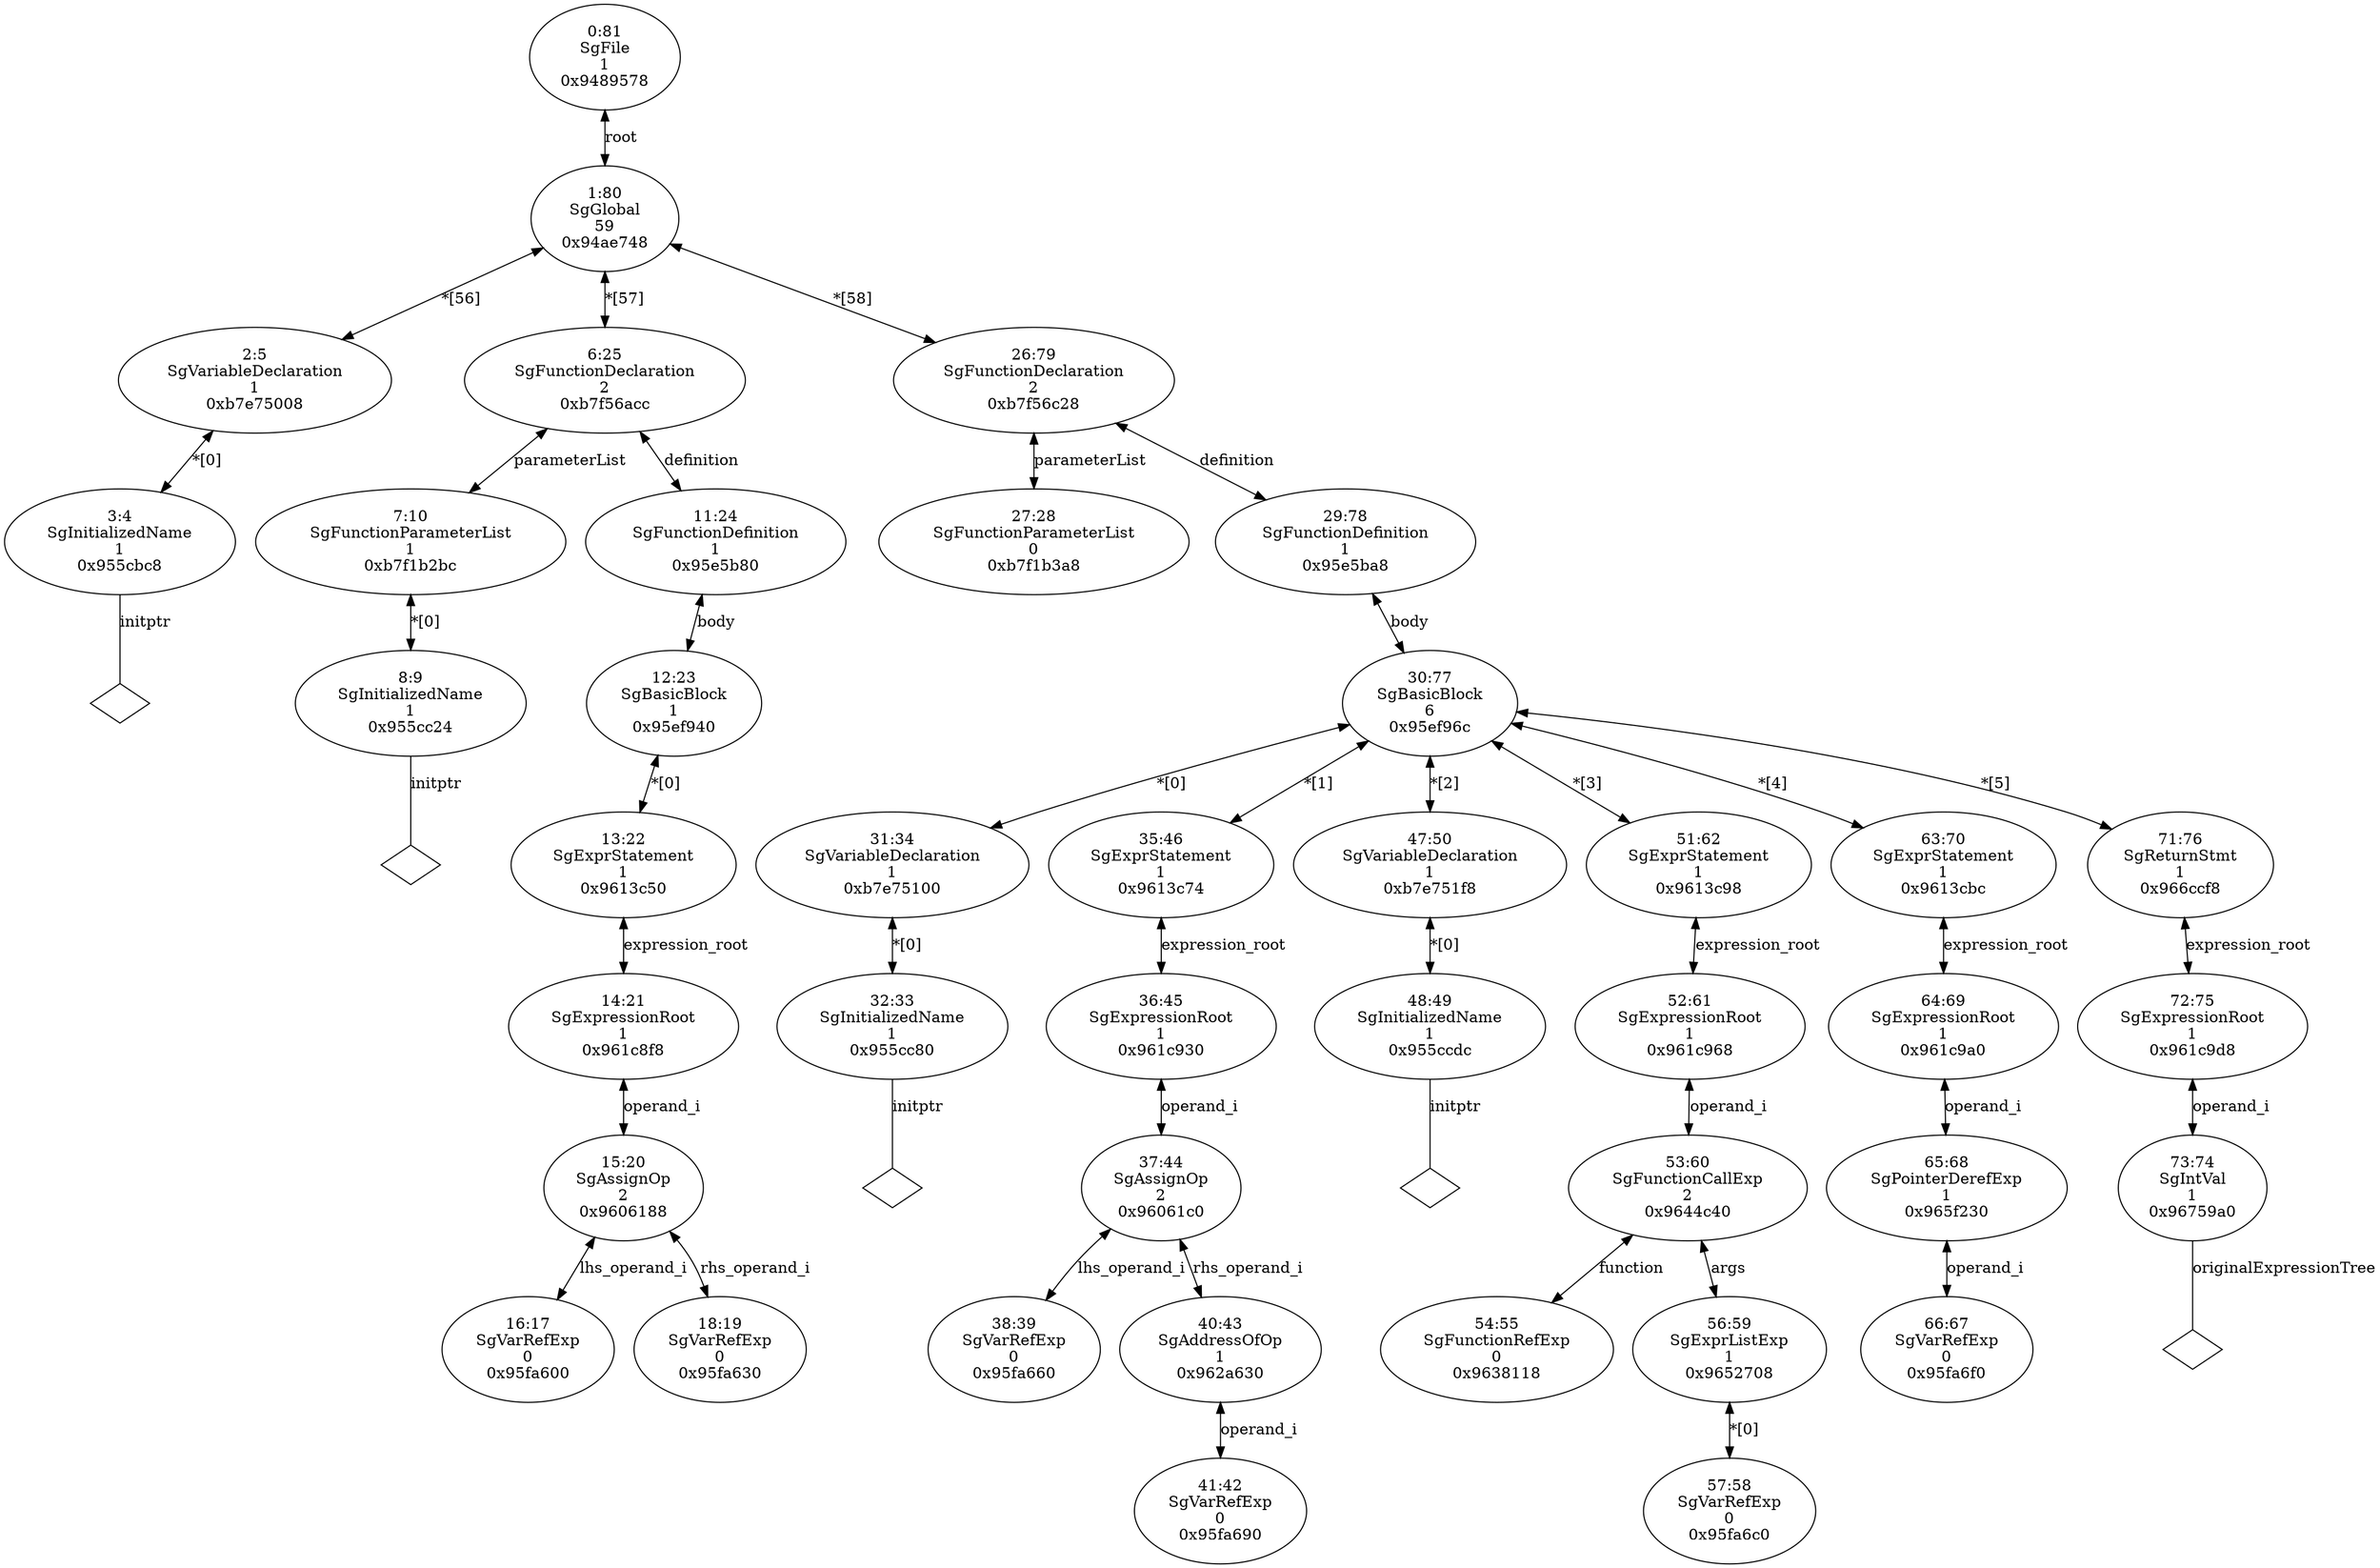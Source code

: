 digraph "G./refParam.C.dot" {
"0x955cbc8"[label="3:4\nSgInitializedName\n1\n0x955cbc8\n" ];
"0x955cbc8" -> "0x955cbc8__initptr__null"[label="initptr" dir=none ];
"0x955cbc8__initptr__null"[label="" shape=diamond ];
"0xb7e75008"[label="2:5\nSgVariableDeclaration\n1\n0xb7e75008\n" ];
"0xb7e75008" -> "0x955cbc8"[label="*[0]" dir=both ];
"0x955cc24"[label="8:9\nSgInitializedName\n1\n0x955cc24\n" ];
"0x955cc24" -> "0x955cc24__initptr__null"[label="initptr" dir=none ];
"0x955cc24__initptr__null"[label="" shape=diamond ];
"0xb7f1b2bc"[label="7:10\nSgFunctionParameterList\n1\n0xb7f1b2bc\n" ];
"0xb7f1b2bc" -> "0x955cc24"[label="*[0]" dir=both ];
"0x95fa600"[label="16:17\nSgVarRefExp\n0\n0x95fa600\n" ];
"0x95fa630"[label="18:19\nSgVarRefExp\n0\n0x95fa630\n" ];
"0x9606188"[label="15:20\nSgAssignOp\n2\n0x9606188\n" ];
"0x9606188" -> "0x95fa600"[label="lhs_operand_i" dir=both ];
"0x9606188" -> "0x95fa630"[label="rhs_operand_i" dir=both ];
"0x961c8f8"[label="14:21\nSgExpressionRoot\n1\n0x961c8f8\n" ];
"0x961c8f8" -> "0x9606188"[label="operand_i" dir=both ];
"0x9613c50"[label="13:22\nSgExprStatement\n1\n0x9613c50\n" ];
"0x9613c50" -> "0x961c8f8"[label="expression_root" dir=both ];
"0x95ef940"[label="12:23\nSgBasicBlock\n1\n0x95ef940\n" ];
"0x95ef940" -> "0x9613c50"[label="*[0]" dir=both ];
"0x95e5b80"[label="11:24\nSgFunctionDefinition\n1\n0x95e5b80\n" ];
"0x95e5b80" -> "0x95ef940"[label="body" dir=both ];
"0xb7f56acc"[label="6:25\nSgFunctionDeclaration\n2\n0xb7f56acc\n" ];
"0xb7f56acc" -> "0xb7f1b2bc"[label="parameterList" dir=both ];
"0xb7f56acc" -> "0x95e5b80"[label="definition" dir=both ];
"0xb7f1b3a8"[label="27:28\nSgFunctionParameterList\n0\n0xb7f1b3a8\n" ];
"0x955cc80"[label="32:33\nSgInitializedName\n1\n0x955cc80\n" ];
"0x955cc80" -> "0x955cc80__initptr__null"[label="initptr" dir=none ];
"0x955cc80__initptr__null"[label="" shape=diamond ];
"0xb7e75100"[label="31:34\nSgVariableDeclaration\n1\n0xb7e75100\n" ];
"0xb7e75100" -> "0x955cc80"[label="*[0]" dir=both ];
"0x95fa660"[label="38:39\nSgVarRefExp\n0\n0x95fa660\n" ];
"0x95fa690"[label="41:42\nSgVarRefExp\n0\n0x95fa690\n" ];
"0x962a630"[label="40:43\nSgAddressOfOp\n1\n0x962a630\n" ];
"0x962a630" -> "0x95fa690"[label="operand_i" dir=both ];
"0x96061c0"[label="37:44\nSgAssignOp\n2\n0x96061c0\n" ];
"0x96061c0" -> "0x95fa660"[label="lhs_operand_i" dir=both ];
"0x96061c0" -> "0x962a630"[label="rhs_operand_i" dir=both ];
"0x961c930"[label="36:45\nSgExpressionRoot\n1\n0x961c930\n" ];
"0x961c930" -> "0x96061c0"[label="operand_i" dir=both ];
"0x9613c74"[label="35:46\nSgExprStatement\n1\n0x9613c74\n" ];
"0x9613c74" -> "0x961c930"[label="expression_root" dir=both ];
"0x955ccdc"[label="48:49\nSgInitializedName\n1\n0x955ccdc\n" ];
"0x955ccdc" -> "0x955ccdc__initptr__null"[label="initptr" dir=none ];
"0x955ccdc__initptr__null"[label="" shape=diamond ];
"0xb7e751f8"[label="47:50\nSgVariableDeclaration\n1\n0xb7e751f8\n" ];
"0xb7e751f8" -> "0x955ccdc"[label="*[0]" dir=both ];
"0x9638118"[label="54:55\nSgFunctionRefExp\n0\n0x9638118\n" ];
"0x95fa6c0"[label="57:58\nSgVarRefExp\n0\n0x95fa6c0\n" ];
"0x9652708"[label="56:59\nSgExprListExp\n1\n0x9652708\n" ];
"0x9652708" -> "0x95fa6c0"[label="*[0]" dir=both ];
"0x9644c40"[label="53:60\nSgFunctionCallExp\n2\n0x9644c40\n" ];
"0x9644c40" -> "0x9638118"[label="function" dir=both ];
"0x9644c40" -> "0x9652708"[label="args" dir=both ];
"0x961c968"[label="52:61\nSgExpressionRoot\n1\n0x961c968\n" ];
"0x961c968" -> "0x9644c40"[label="operand_i" dir=both ];
"0x9613c98"[label="51:62\nSgExprStatement\n1\n0x9613c98\n" ];
"0x9613c98" -> "0x961c968"[label="expression_root" dir=both ];
"0x95fa6f0"[label="66:67\nSgVarRefExp\n0\n0x95fa6f0\n" ];
"0x965f230"[label="65:68\nSgPointerDerefExp\n1\n0x965f230\n" ];
"0x965f230" -> "0x95fa6f0"[label="operand_i" dir=both ];
"0x961c9a0"[label="64:69\nSgExpressionRoot\n1\n0x961c9a0\n" ];
"0x961c9a0" -> "0x965f230"[label="operand_i" dir=both ];
"0x9613cbc"[label="63:70\nSgExprStatement\n1\n0x9613cbc\n" ];
"0x9613cbc" -> "0x961c9a0"[label="expression_root" dir=both ];
"0x96759a0"[label="73:74\nSgIntVal\n1\n0x96759a0\n" ];
"0x96759a0" -> "0x96759a0__originalExpressionTree__null"[label="originalExpressionTree" dir=none ];
"0x96759a0__originalExpressionTree__null"[label="" shape=diamond ];
"0x961c9d8"[label="72:75\nSgExpressionRoot\n1\n0x961c9d8\n" ];
"0x961c9d8" -> "0x96759a0"[label="operand_i" dir=both ];
"0x966ccf8"[label="71:76\nSgReturnStmt\n1\n0x966ccf8\n" ];
"0x966ccf8" -> "0x961c9d8"[label="expression_root" dir=both ];
"0x95ef96c"[label="30:77\nSgBasicBlock\n6\n0x95ef96c\n" ];
"0x95ef96c" -> "0xb7e75100"[label="*[0]" dir=both ];
"0x95ef96c" -> "0x9613c74"[label="*[1]" dir=both ];
"0x95ef96c" -> "0xb7e751f8"[label="*[2]" dir=both ];
"0x95ef96c" -> "0x9613c98"[label="*[3]" dir=both ];
"0x95ef96c" -> "0x9613cbc"[label="*[4]" dir=both ];
"0x95ef96c" -> "0x966ccf8"[label="*[5]" dir=both ];
"0x95e5ba8"[label="29:78\nSgFunctionDefinition\n1\n0x95e5ba8\n" ];
"0x95e5ba8" -> "0x95ef96c"[label="body" dir=both ];
"0xb7f56c28"[label="26:79\nSgFunctionDeclaration\n2\n0xb7f56c28\n" ];
"0xb7f56c28" -> "0xb7f1b3a8"[label="parameterList" dir=both ];
"0xb7f56c28" -> "0x95e5ba8"[label="definition" dir=both ];
"0x94ae748"[label="1:80\nSgGlobal\n59\n0x94ae748\n" ];
"0x94ae748" -> "0xb7e75008"[label="*[56]" dir=both ];
"0x94ae748" -> "0xb7f56acc"[label="*[57]" dir=both ];
"0x94ae748" -> "0xb7f56c28"[label="*[58]" dir=both ];
"0x9489578"[label="0:81\nSgFile\n1\n0x9489578\n" ];
"0x9489578" -> "0x94ae748"[label="root" dir=both ];
}
